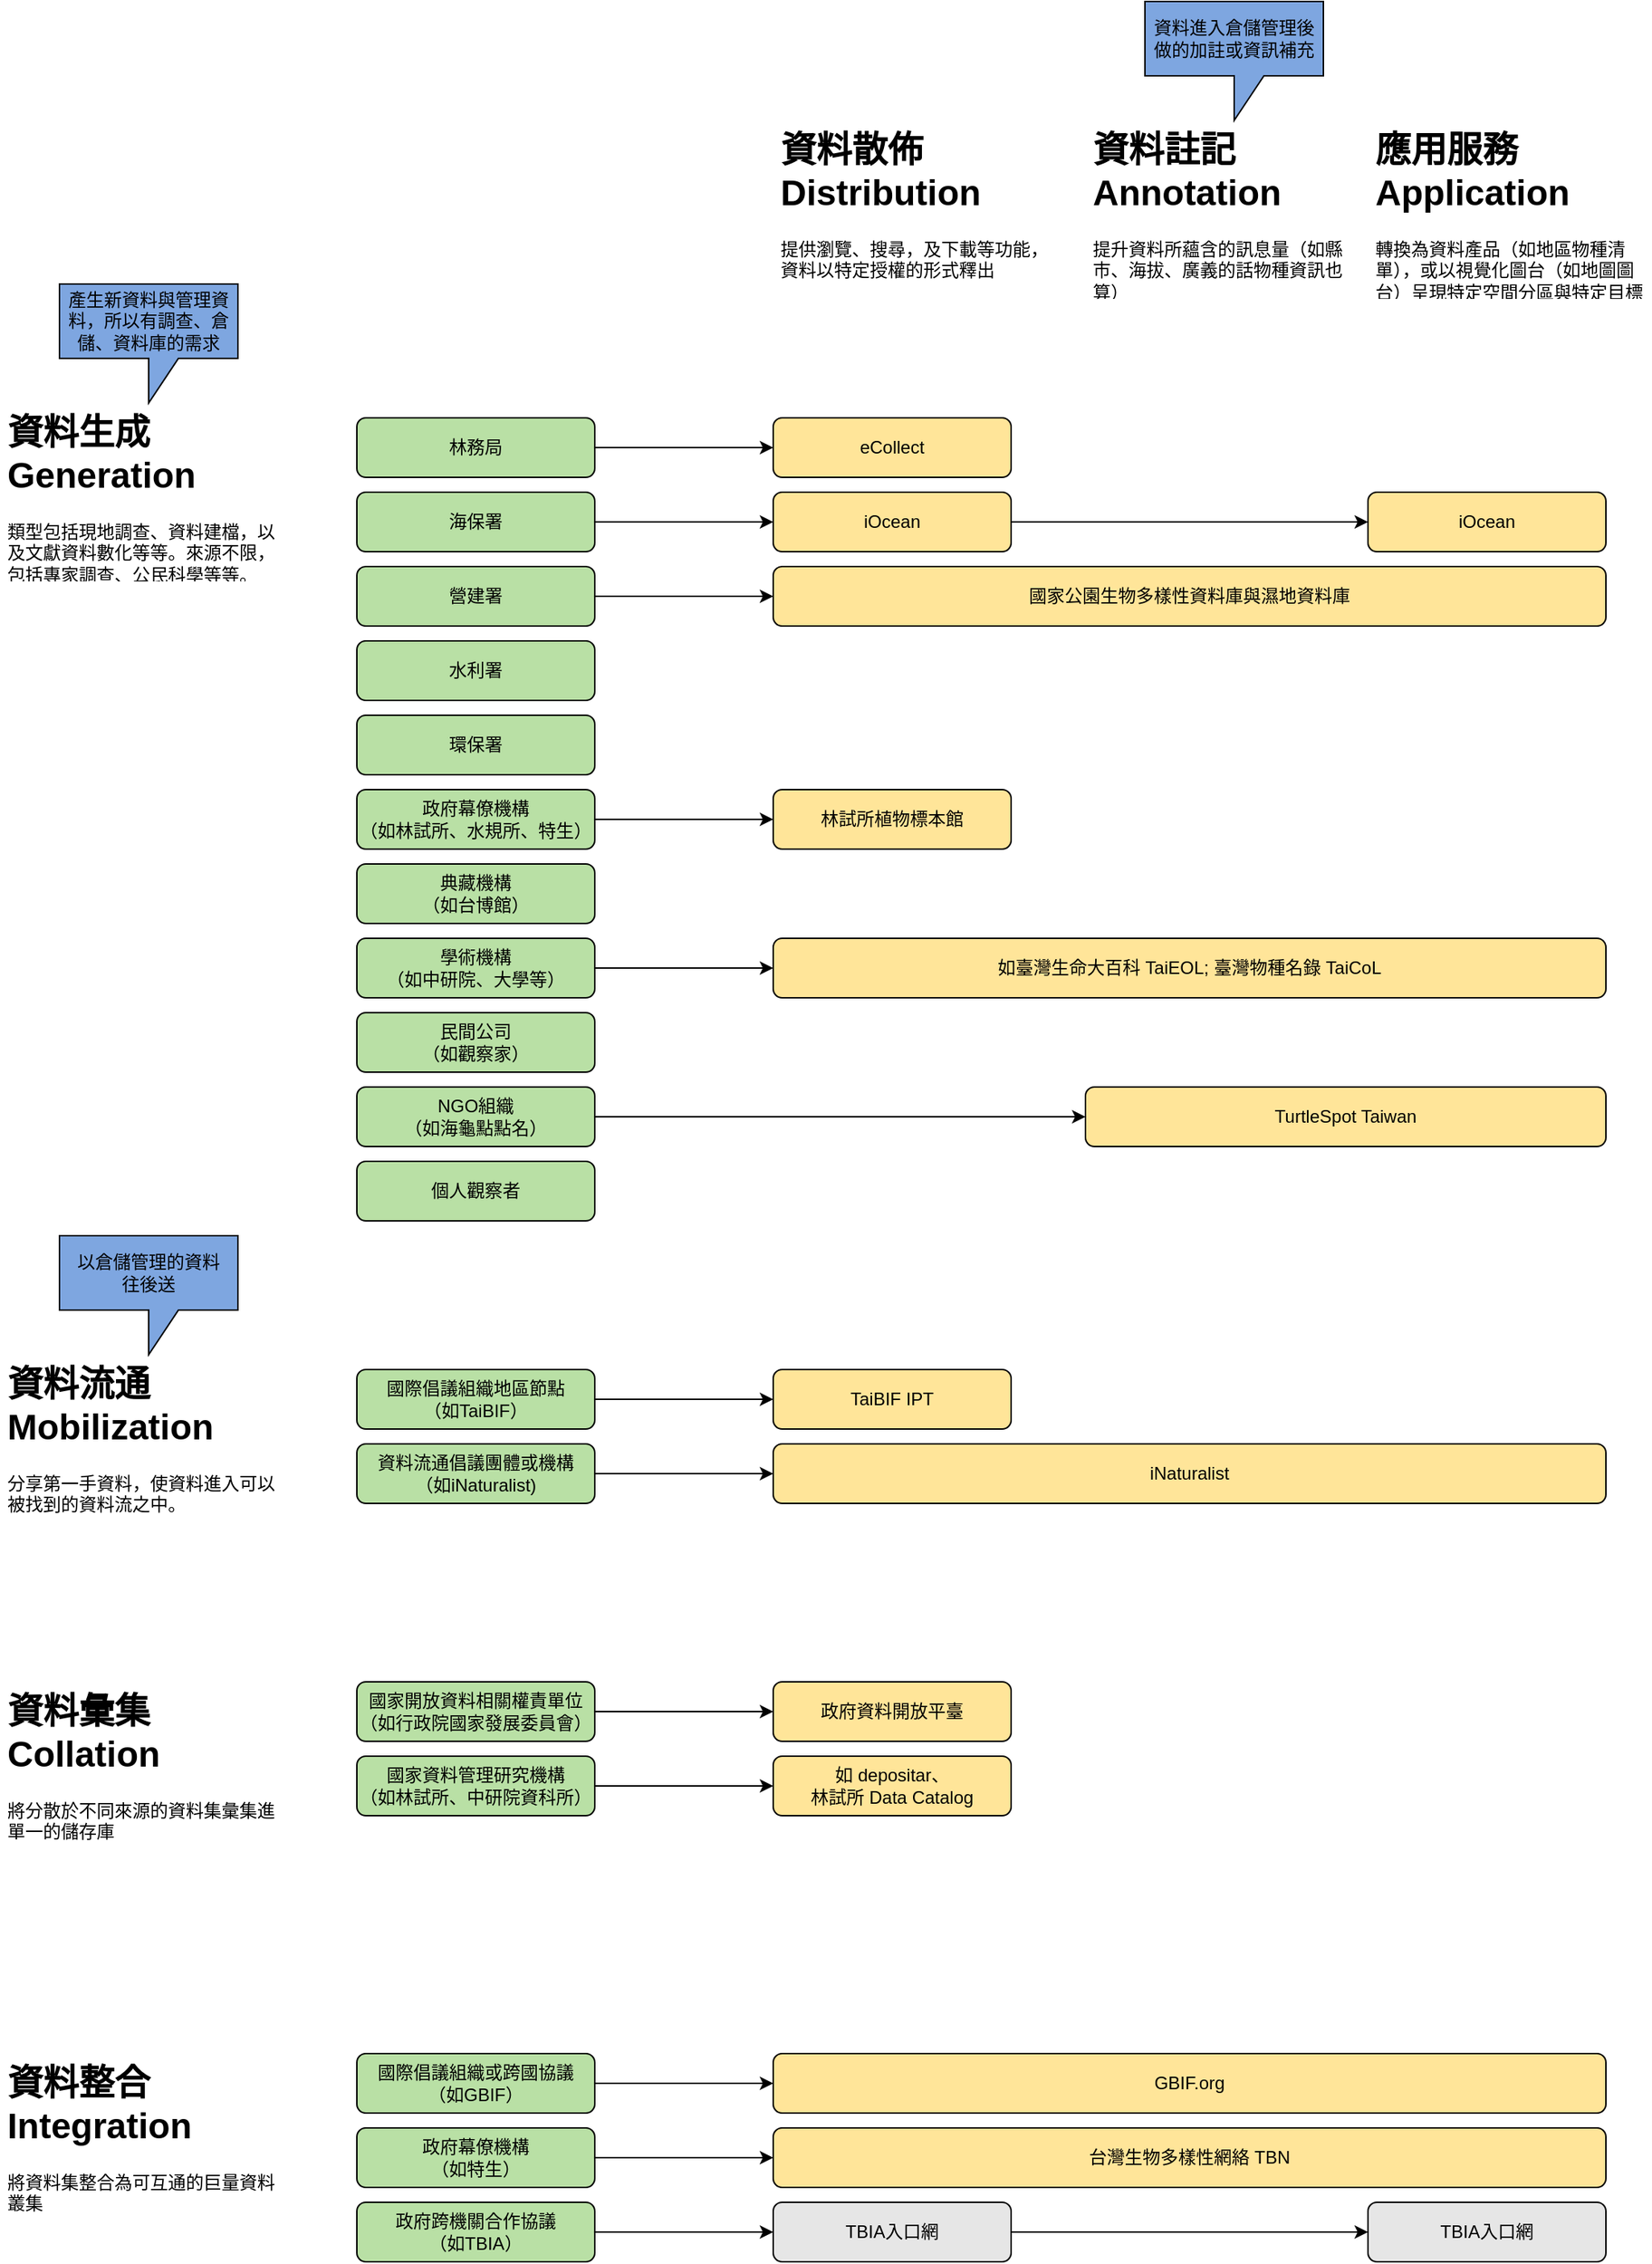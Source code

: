 <mxfile version="20.5.3" type="github">
  <diagram id="d1aW-126iCYcCsNvf53q" name="Page-1">
    <mxGraphModel dx="1691" dy="2547" grid="1" gridSize="10" guides="1" tooltips="1" connect="1" arrows="1" fold="1" page="1" pageScale="1" pageWidth="1169" pageHeight="827" math="0" shadow="0">
      <root>
        <mxCell id="0" />
        <mxCell id="1" parent="0" />
        <mxCell id="_H1rxt1VtTCo4OspMXnY-1" value="&lt;h1&gt;資料彙集&lt;br&gt;Collation&lt;/h1&gt;將分散於不同來源的資料集彙集進單一的儲存庫" style="text;html=1;strokeColor=none;fillColor=none;spacing=5;spacingTop=-20;whiteSpace=wrap;overflow=hidden;rounded=0;" vertex="1" parent="1">
          <mxGeometry x="30" y="-510" width="190" height="120" as="geometry" />
        </mxCell>
        <mxCell id="_H1rxt1VtTCo4OspMXnY-2" value="&lt;h1&gt;資料整合&lt;br&gt;Integration&lt;/h1&gt;&lt;p&gt;將資料集整合為可互通的巨量資料叢集&lt;/p&gt;" style="text;html=1;strokeColor=none;fillColor=none;spacing=5;spacingTop=-20;whiteSpace=wrap;overflow=hidden;rounded=0;" vertex="1" parent="1">
          <mxGeometry x="30" y="-260" width="190" height="120" as="geometry" />
        </mxCell>
        <mxCell id="_H1rxt1VtTCo4OspMXnY-3" value="&lt;h1&gt;應用服務&lt;br&gt;Application&lt;/h1&gt;&lt;p&gt;轉換為資料產品（如地區物種清單），或以視覺化圖台（如地圖圖台）呈現特定空間分區與特定目標物種的資料現況。&lt;/p&gt;" style="text;html=1;strokeColor=none;fillColor=none;spacing=5;spacingTop=-20;whiteSpace=wrap;overflow=hidden;rounded=0;" vertex="1" parent="1">
          <mxGeometry x="950" y="-1560" width="190" height="120" as="geometry" />
        </mxCell>
        <mxCell id="_H1rxt1VtTCo4OspMXnY-4" value="&lt;h1&gt;資料生成&lt;br&gt;Generation&lt;/h1&gt;&lt;p&gt;類型包括現地調查、資料建檔，以及文獻資料數化等等。來源不限，包括專家調查、公民科學等等。&lt;/p&gt;" style="text;html=1;strokeColor=none;fillColor=none;spacing=5;spacingTop=-20;whiteSpace=wrap;overflow=hidden;rounded=0;" vertex="1" parent="1">
          <mxGeometry x="30" y="-1370" width="190" height="120" as="geometry" />
        </mxCell>
        <mxCell id="_H1rxt1VtTCo4OspMXnY-6" value="&lt;h1&gt;資料散佈&lt;br&gt;Distribution&lt;/h1&gt;&lt;p&gt;提供瀏覽、搜尋，及下載等功能，資料以特定授權的形式釋出&lt;/p&gt;" style="text;html=1;strokeColor=none;fillColor=none;spacing=5;spacingTop=-20;whiteSpace=wrap;overflow=hidden;rounded=0;" vertex="1" parent="1">
          <mxGeometry x="550" y="-1560" width="190" height="120" as="geometry" />
        </mxCell>
        <mxCell id="_H1rxt1VtTCo4OspMXnY-11" value="產生新資料與管理資料，所以有調查、倉儲、資料庫的需求" style="shape=callout;whiteSpace=wrap;html=1;perimeter=calloutPerimeter;fillColor=#7EA6E0;" vertex="1" parent="1">
          <mxGeometry x="70" y="-1450" width="120" height="80" as="geometry" />
        </mxCell>
        <mxCell id="_H1rxt1VtTCo4OspMXnY-15" value="" style="group" vertex="1" connectable="0" parent="1">
          <mxGeometry x="760" y="-1640" width="190" height="200" as="geometry" />
        </mxCell>
        <mxCell id="_H1rxt1VtTCo4OspMXnY-7" value="&lt;h1&gt;資料註記&lt;br&gt;Annotation&lt;/h1&gt;&lt;p&gt;提升資料所蘊含的訊息量（如縣市、海拔、廣義的話物種資訊也算）&lt;/p&gt;" style="text;html=1;strokeColor=none;fillColor=none;spacing=5;spacingTop=-20;whiteSpace=wrap;overflow=hidden;rounded=0;" vertex="1" parent="_H1rxt1VtTCo4OspMXnY-15">
          <mxGeometry y="80" width="190" height="120" as="geometry" />
        </mxCell>
        <mxCell id="_H1rxt1VtTCo4OspMXnY-14" value="資料進入倉儲管理後做的加註或資訊補充" style="shape=callout;whiteSpace=wrap;html=1;perimeter=calloutPerimeter;fillColor=#7EA6E0;" vertex="1" parent="_H1rxt1VtTCo4OspMXnY-15">
          <mxGeometry x="40" width="120" height="80" as="geometry" />
        </mxCell>
        <mxCell id="_H1rxt1VtTCo4OspMXnY-19" value="" style="group" vertex="1" connectable="0" parent="1">
          <mxGeometry x="30" y="-810" width="190" height="200" as="geometry" />
        </mxCell>
        <mxCell id="_H1rxt1VtTCo4OspMXnY-5" value="&lt;h1&gt;資料流通&lt;br&gt;Mobilization&lt;/h1&gt;分享第一手資料，使資料進入可以被找到的資料流之中。&lt;p&gt;.&lt;/p&gt;" style="text;html=1;strokeColor=none;fillColor=none;spacing=5;spacingTop=-20;whiteSpace=wrap;overflow=hidden;rounded=0;" vertex="1" parent="_H1rxt1VtTCo4OspMXnY-19">
          <mxGeometry y="80" width="190" height="120" as="geometry" />
        </mxCell>
        <mxCell id="_H1rxt1VtTCo4OspMXnY-12" value="以倉儲管理的資料&lt;br&gt;往後送" style="shape=callout;whiteSpace=wrap;html=1;perimeter=calloutPerimeter;fillColor=#7EA6E0;" vertex="1" parent="_H1rxt1VtTCo4OspMXnY-19">
          <mxGeometry x="40" width="120" height="80" as="geometry" />
        </mxCell>
        <mxCell id="_H1rxt1VtTCo4OspMXnY-25" value="民間公司&lt;br&gt;（如觀察家）" style="rounded=1;whiteSpace=wrap;html=1;fillColor=#B9E0A5;" vertex="1" parent="1">
          <mxGeometry x="270" y="-960" width="160" height="40" as="geometry" />
        </mxCell>
        <mxCell id="_H1rxt1VtTCo4OspMXnY-55" style="edgeStyle=orthogonalEdgeStyle;rounded=0;orthogonalLoop=1;jettySize=auto;html=1;entryX=0;entryY=0.5;entryDx=0;entryDy=0;" edge="1" parent="1" source="_H1rxt1VtTCo4OspMXnY-16" target="_H1rxt1VtTCo4OspMXnY-54">
          <mxGeometry relative="1" as="geometry" />
        </mxCell>
        <mxCell id="_H1rxt1VtTCo4OspMXnY-16" value="林務局" style="rounded=1;whiteSpace=wrap;html=1;fillColor=#B9E0A5;" vertex="1" parent="1">
          <mxGeometry x="270" y="-1360" width="160" height="40" as="geometry" />
        </mxCell>
        <mxCell id="_H1rxt1VtTCo4OspMXnY-62" style="edgeStyle=orthogonalEdgeStyle;rounded=0;orthogonalLoop=1;jettySize=auto;html=1;exitX=1;exitY=0.5;exitDx=0;exitDy=0;entryX=0;entryY=0.5;entryDx=0;entryDy=0;fontFamily=Helvetica;fontSize=12;fontColor=default;" edge="1" parent="1" source="_H1rxt1VtTCo4OspMXnY-17" target="_H1rxt1VtTCo4OspMXnY-61">
          <mxGeometry relative="1" as="geometry" />
        </mxCell>
        <mxCell id="_H1rxt1VtTCo4OspMXnY-17" value="營建署" style="rounded=1;whiteSpace=wrap;html=1;fillColor=#B9E0A5;" vertex="1" parent="1">
          <mxGeometry x="270" y="-1260" width="160" height="40" as="geometry" />
        </mxCell>
        <mxCell id="_H1rxt1VtTCo4OspMXnY-58" style="edgeStyle=orthogonalEdgeStyle;rounded=0;orthogonalLoop=1;jettySize=auto;html=1;exitX=1;exitY=0.5;exitDx=0;exitDy=0;entryX=0;entryY=0.5;entryDx=0;entryDy=0;" edge="1" parent="1" source="_H1rxt1VtTCo4OspMXnY-18" target="_H1rxt1VtTCo4OspMXnY-56">
          <mxGeometry relative="1" as="geometry" />
        </mxCell>
        <mxCell id="_H1rxt1VtTCo4OspMXnY-18" value="海保署" style="rounded=1;whiteSpace=wrap;html=1;fillColor=#B9E0A5;" vertex="1" parent="1">
          <mxGeometry x="270" y="-1310" width="160" height="40" as="geometry" />
        </mxCell>
        <mxCell id="_H1rxt1VtTCo4OspMXnY-20" value="水利署" style="rounded=1;whiteSpace=wrap;html=1;fillColor=#B9E0A5;" vertex="1" parent="1">
          <mxGeometry x="270" y="-1210" width="160" height="40" as="geometry" />
        </mxCell>
        <mxCell id="_H1rxt1VtTCo4OspMXnY-21" value="典藏機構&lt;br&gt;（如台博館）" style="rounded=1;whiteSpace=wrap;html=1;fillColor=#B9E0A5;" vertex="1" parent="1">
          <mxGeometry x="270" y="-1060" width="160" height="40" as="geometry" />
        </mxCell>
        <mxCell id="_H1rxt1VtTCo4OspMXnY-64" style="edgeStyle=orthogonalEdgeStyle;rounded=0;orthogonalLoop=1;jettySize=auto;html=1;exitX=1;exitY=0.5;exitDx=0;exitDy=0;fontFamily=Helvetica;fontSize=12;fontColor=default;" edge="1" parent="1" source="_H1rxt1VtTCo4OspMXnY-22" target="_H1rxt1VtTCo4OspMXnY-63">
          <mxGeometry relative="1" as="geometry" />
        </mxCell>
        <mxCell id="_H1rxt1VtTCo4OspMXnY-22" value="政府幕僚機構&lt;br&gt;（如林試所、水規所、特生）" style="rounded=1;whiteSpace=wrap;html=1;fillColor=#B9E0A5;" vertex="1" parent="1">
          <mxGeometry x="270" y="-1110" width="160" height="40" as="geometry" />
        </mxCell>
        <mxCell id="_H1rxt1VtTCo4OspMXnY-86" style="edgeStyle=orthogonalEdgeStyle;rounded=0;orthogonalLoop=1;jettySize=auto;html=1;exitX=1;exitY=0.5;exitDx=0;exitDy=0;entryX=0;entryY=0.5;entryDx=0;entryDy=0;fontFamily=Helvetica;fontSize=12;fontColor=default;" edge="1" parent="1" source="_H1rxt1VtTCo4OspMXnY-23" target="_H1rxt1VtTCo4OspMXnY-85">
          <mxGeometry relative="1" as="geometry" />
        </mxCell>
        <mxCell id="_H1rxt1VtTCo4OspMXnY-23" value="學術機構&lt;br&gt;（如中研院、大學等）" style="rounded=1;whiteSpace=wrap;html=1;fillColor=#B9E0A5;" vertex="1" parent="1">
          <mxGeometry x="270" y="-1010" width="160" height="40" as="geometry" />
        </mxCell>
        <mxCell id="_H1rxt1VtTCo4OspMXnY-26" value="環保署" style="rounded=1;whiteSpace=wrap;html=1;fillColor=#B9E0A5;" vertex="1" parent="1">
          <mxGeometry x="270" y="-1160" width="160" height="40" as="geometry" />
        </mxCell>
        <mxCell id="_H1rxt1VtTCo4OspMXnY-76" style="edgeStyle=orthogonalEdgeStyle;rounded=0;orthogonalLoop=1;jettySize=auto;html=1;exitX=1;exitY=0.5;exitDx=0;exitDy=0;entryX=0;entryY=0.5;entryDx=0;entryDy=0;fontFamily=Helvetica;fontSize=12;fontColor=default;" edge="1" parent="1" source="_H1rxt1VtTCo4OspMXnY-27" target="_H1rxt1VtTCo4OspMXnY-75">
          <mxGeometry relative="1" as="geometry" />
        </mxCell>
        <mxCell id="_H1rxt1VtTCo4OspMXnY-27" value="NGO組織&lt;br&gt;（如海龜點點名）" style="rounded=1;whiteSpace=wrap;html=1;fillColor=#B9E0A5;" vertex="1" parent="1">
          <mxGeometry x="270" y="-910" width="160" height="40" as="geometry" />
        </mxCell>
        <mxCell id="_H1rxt1VtTCo4OspMXnY-72" style="edgeStyle=orthogonalEdgeStyle;rounded=0;orthogonalLoop=1;jettySize=auto;html=1;exitX=1;exitY=0.5;exitDx=0;exitDy=0;entryX=0;entryY=0.5;entryDx=0;entryDy=0;fontFamily=Helvetica;fontSize=12;fontColor=default;" edge="1" parent="1" source="_H1rxt1VtTCo4OspMXnY-28" target="_H1rxt1VtTCo4OspMXnY-71">
          <mxGeometry relative="1" as="geometry" />
        </mxCell>
        <mxCell id="_H1rxt1VtTCo4OspMXnY-28" value="國際倡議組織地區節點&lt;br&gt;（如TaiBIF）" style="rounded=1;whiteSpace=wrap;html=1;fillColor=#B9E0A5;" vertex="1" parent="1">
          <mxGeometry x="270" y="-720" width="160" height="40" as="geometry" />
        </mxCell>
        <mxCell id="_H1rxt1VtTCo4OspMXnY-80" style="edgeStyle=orthogonalEdgeStyle;rounded=0;orthogonalLoop=1;jettySize=auto;html=1;exitX=1;exitY=0.5;exitDx=0;exitDy=0;entryX=0;entryY=0.5;entryDx=0;entryDy=0;fontFamily=Helvetica;fontSize=12;fontColor=default;" edge="1" parent="1" source="_H1rxt1VtTCo4OspMXnY-29" target="_H1rxt1VtTCo4OspMXnY-79">
          <mxGeometry relative="1" as="geometry" />
        </mxCell>
        <mxCell id="_H1rxt1VtTCo4OspMXnY-29" value="國家開放資料相關權責單位&lt;br&gt;（如行政院國家發展委員會）" style="rounded=1;whiteSpace=wrap;html=1;fillColor=#B9E0A5;" vertex="1" parent="1">
          <mxGeometry x="270" y="-510" width="160" height="40" as="geometry" />
        </mxCell>
        <mxCell id="_H1rxt1VtTCo4OspMXnY-87" style="edgeStyle=orthogonalEdgeStyle;rounded=0;orthogonalLoop=1;jettySize=auto;html=1;exitX=1;exitY=0.5;exitDx=0;exitDy=0;entryX=0;entryY=0.5;entryDx=0;entryDy=0;fontFamily=Helvetica;fontSize=12;fontColor=default;" edge="1" parent="1" source="_H1rxt1VtTCo4OspMXnY-30" target="_H1rxt1VtTCo4OspMXnY-66">
          <mxGeometry relative="1" as="geometry" />
        </mxCell>
        <mxCell id="_H1rxt1VtTCo4OspMXnY-30" value="政府幕僚機構&lt;br&gt;（如特生）" style="rounded=1;whiteSpace=wrap;html=1;fillColor=#B9E0A5;" vertex="1" parent="1">
          <mxGeometry x="270" y="-210" width="160" height="40" as="geometry" />
        </mxCell>
        <mxCell id="_H1rxt1VtTCo4OspMXnY-69" style="edgeStyle=orthogonalEdgeStyle;rounded=0;orthogonalLoop=1;jettySize=auto;html=1;exitX=1;exitY=0.5;exitDx=0;exitDy=0;entryX=0;entryY=0.5;entryDx=0;entryDy=0;fontFamily=Helvetica;fontSize=12;fontColor=default;" edge="1" parent="1" source="_H1rxt1VtTCo4OspMXnY-31" target="_H1rxt1VtTCo4OspMXnY-67">
          <mxGeometry relative="1" as="geometry" />
        </mxCell>
        <mxCell id="_H1rxt1VtTCo4OspMXnY-31" value="政府跨機關合作協議&lt;br&gt;（如TBIA）" style="rounded=1;whiteSpace=wrap;html=1;fillColor=#B9E0A5;" vertex="1" parent="1">
          <mxGeometry x="270" y="-160" width="160" height="40" as="geometry" />
        </mxCell>
        <mxCell id="_H1rxt1VtTCo4OspMXnY-82" style="edgeStyle=orthogonalEdgeStyle;rounded=0;orthogonalLoop=1;jettySize=auto;html=1;exitX=1;exitY=0.5;exitDx=0;exitDy=0;entryX=0;entryY=0.5;entryDx=0;entryDy=0;fontFamily=Helvetica;fontSize=12;fontColor=default;" edge="1" parent="1" source="_H1rxt1VtTCo4OspMXnY-48" target="_H1rxt1VtTCo4OspMXnY-81">
          <mxGeometry relative="1" as="geometry" />
        </mxCell>
        <mxCell id="_H1rxt1VtTCo4OspMXnY-48" value="國家資料管理研究機構&lt;br&gt;（如林試所、中研院資科所）" style="rounded=1;whiteSpace=wrap;html=1;fillColor=#B9E0A5;" vertex="1" parent="1">
          <mxGeometry x="270" y="-460" width="160" height="40" as="geometry" />
        </mxCell>
        <mxCell id="_H1rxt1VtTCo4OspMXnY-84" style="edgeStyle=orthogonalEdgeStyle;rounded=0;orthogonalLoop=1;jettySize=auto;html=1;exitX=1;exitY=0.5;exitDx=0;exitDy=0;entryX=0;entryY=0.5;entryDx=0;entryDy=0;fontFamily=Helvetica;fontSize=12;fontColor=default;" edge="1" parent="1" source="_H1rxt1VtTCo4OspMXnY-49" target="_H1rxt1VtTCo4OspMXnY-83">
          <mxGeometry relative="1" as="geometry" />
        </mxCell>
        <mxCell id="_H1rxt1VtTCo4OspMXnY-49" value="國際倡議組織或跨國協議&lt;br&gt;（如GBIF）" style="rounded=1;whiteSpace=wrap;html=1;fillColor=#B9E0A5;" vertex="1" parent="1">
          <mxGeometry x="270" y="-260" width="160" height="40" as="geometry" />
        </mxCell>
        <mxCell id="_H1rxt1VtTCo4OspMXnY-50" value="個人觀察者" style="rounded=1;whiteSpace=wrap;html=1;fillColor=#B9E0A5;" vertex="1" parent="1">
          <mxGeometry x="270" y="-860" width="160" height="40" as="geometry" />
        </mxCell>
        <mxCell id="_H1rxt1VtTCo4OspMXnY-74" style="edgeStyle=orthogonalEdgeStyle;rounded=0;orthogonalLoop=1;jettySize=auto;html=1;exitX=1;exitY=0.5;exitDx=0;exitDy=0;entryX=0;entryY=0.5;entryDx=0;entryDy=0;fontFamily=Helvetica;fontSize=12;fontColor=default;" edge="1" parent="1" source="_H1rxt1VtTCo4OspMXnY-51" target="_H1rxt1VtTCo4OspMXnY-73">
          <mxGeometry relative="1" as="geometry" />
        </mxCell>
        <mxCell id="_H1rxt1VtTCo4OspMXnY-51" value="資料流通倡議團體或機構&lt;br&gt;（如iNaturalist)" style="rounded=1;whiteSpace=wrap;html=1;fillColor=#B9E0A5;" vertex="1" parent="1">
          <mxGeometry x="270" y="-670" width="160" height="40" as="geometry" />
        </mxCell>
        <mxCell id="_H1rxt1VtTCo4OspMXnY-54" value="eCollect" style="rounded=1;whiteSpace=wrap;html=1;fillColor=#FFE599;" vertex="1" parent="1">
          <mxGeometry x="550" y="-1360" width="160" height="40" as="geometry" />
        </mxCell>
        <mxCell id="_H1rxt1VtTCo4OspMXnY-59" style="edgeStyle=orthogonalEdgeStyle;rounded=0;orthogonalLoop=1;jettySize=auto;html=1;exitX=1;exitY=0.5;exitDx=0;exitDy=0;entryX=0;entryY=0.5;entryDx=0;entryDy=0;" edge="1" parent="1" source="_H1rxt1VtTCo4OspMXnY-56" target="_H1rxt1VtTCo4OspMXnY-57">
          <mxGeometry relative="1" as="geometry" />
        </mxCell>
        <mxCell id="_H1rxt1VtTCo4OspMXnY-56" value="iOcean" style="rounded=1;whiteSpace=wrap;html=1;fillColor=#FFE599;" vertex="1" parent="1">
          <mxGeometry x="550" y="-1310" width="160" height="40" as="geometry" />
        </mxCell>
        <mxCell id="_H1rxt1VtTCo4OspMXnY-57" value="iOcean" style="rounded=1;whiteSpace=wrap;html=1;fillColor=#FFE599;" vertex="1" parent="1">
          <mxGeometry x="950" y="-1310" width="160" height="40" as="geometry" />
        </mxCell>
        <mxCell id="_H1rxt1VtTCo4OspMXnY-61" value="國家公園生物多樣性資料庫與濕地資料庫" style="rounded=1;whiteSpace=wrap;html=1;fillColor=#FFE599;" vertex="1" parent="1">
          <mxGeometry x="550" y="-1260" width="560" height="40" as="geometry" />
        </mxCell>
        <mxCell id="_H1rxt1VtTCo4OspMXnY-63" value="林試所植物標本館" style="rounded=1;whiteSpace=wrap;html=1;fillColor=#FFE599;" vertex="1" parent="1">
          <mxGeometry x="550" y="-1110" width="160" height="40" as="geometry" />
        </mxCell>
        <mxCell id="_H1rxt1VtTCo4OspMXnY-66" value="台灣生物多樣性網絡 TBN" style="rounded=1;whiteSpace=wrap;html=1;fillColor=#FFE599;" vertex="1" parent="1">
          <mxGeometry x="550" y="-210" width="560" height="40" as="geometry" />
        </mxCell>
        <mxCell id="_H1rxt1VtTCo4OspMXnY-70" style="edgeStyle=orthogonalEdgeStyle;rounded=0;orthogonalLoop=1;jettySize=auto;html=1;exitX=1;exitY=0.5;exitDx=0;exitDy=0;entryX=0;entryY=0.5;entryDx=0;entryDy=0;fontFamily=Helvetica;fontSize=12;fontColor=default;" edge="1" parent="1" source="_H1rxt1VtTCo4OspMXnY-67" target="_H1rxt1VtTCo4OspMXnY-68">
          <mxGeometry relative="1" as="geometry" />
        </mxCell>
        <mxCell id="_H1rxt1VtTCo4OspMXnY-67" value="TBIA入口網" style="rounded=1;whiteSpace=wrap;html=1;fillColor=#E6E6E6;" vertex="1" parent="1">
          <mxGeometry x="550" y="-160" width="160" height="40" as="geometry" />
        </mxCell>
        <mxCell id="_H1rxt1VtTCo4OspMXnY-68" value="TBIA入口網" style="rounded=1;whiteSpace=wrap;html=1;fillColor=#E6E6E6;" vertex="1" parent="1">
          <mxGeometry x="950" y="-160" width="160" height="40" as="geometry" />
        </mxCell>
        <mxCell id="_H1rxt1VtTCo4OspMXnY-71" value="TaiBIF IPT" style="rounded=1;whiteSpace=wrap;html=1;fillColor=#FFE599;" vertex="1" parent="1">
          <mxGeometry x="550" y="-720" width="160" height="40" as="geometry" />
        </mxCell>
        <mxCell id="_H1rxt1VtTCo4OspMXnY-73" value="iNaturalist" style="rounded=1;whiteSpace=wrap;html=1;fillColor=#FFE599;" vertex="1" parent="1">
          <mxGeometry x="550" y="-670" width="560" height="40" as="geometry" />
        </mxCell>
        <mxCell id="_H1rxt1VtTCo4OspMXnY-75" value="TurtleSpot Taiwan" style="rounded=1;whiteSpace=wrap;html=1;fillColor=#FFE599;" vertex="1" parent="1">
          <mxGeometry x="760" y="-910" width="350" height="40" as="geometry" />
        </mxCell>
        <mxCell id="_H1rxt1VtTCo4OspMXnY-79" value="政府資料開放平臺" style="rounded=1;whiteSpace=wrap;html=1;fillColor=#FFE599;" vertex="1" parent="1">
          <mxGeometry x="550" y="-510" width="160" height="40" as="geometry" />
        </mxCell>
        <UserObject label="如 depositar、&lt;br&gt;林試所 Data Catalog" link="https://metacat.tfri.gov.tw/tfri" id="_H1rxt1VtTCo4OspMXnY-81">
          <mxCell style="rounded=1;whiteSpace=wrap;html=1;fillColor=#FFE599;" vertex="1" parent="1">
            <mxGeometry x="550" y="-460" width="160" height="40" as="geometry" />
          </mxCell>
        </UserObject>
        <mxCell id="_H1rxt1VtTCo4OspMXnY-83" value="GBIF.org" style="rounded=1;whiteSpace=wrap;html=1;fillColor=#FFE599;" vertex="1" parent="1">
          <mxGeometry x="550" y="-260" width="560" height="40" as="geometry" />
        </mxCell>
        <mxCell id="_H1rxt1VtTCo4OspMXnY-85" value="如臺灣生命大百科 TaiEOL; 臺灣物種名錄 TaiCoL" style="rounded=1;whiteSpace=wrap;html=1;fillColor=#FFE599;" vertex="1" parent="1">
          <mxGeometry x="550" y="-1010" width="560" height="40" as="geometry" />
        </mxCell>
      </root>
    </mxGraphModel>
  </diagram>
</mxfile>

